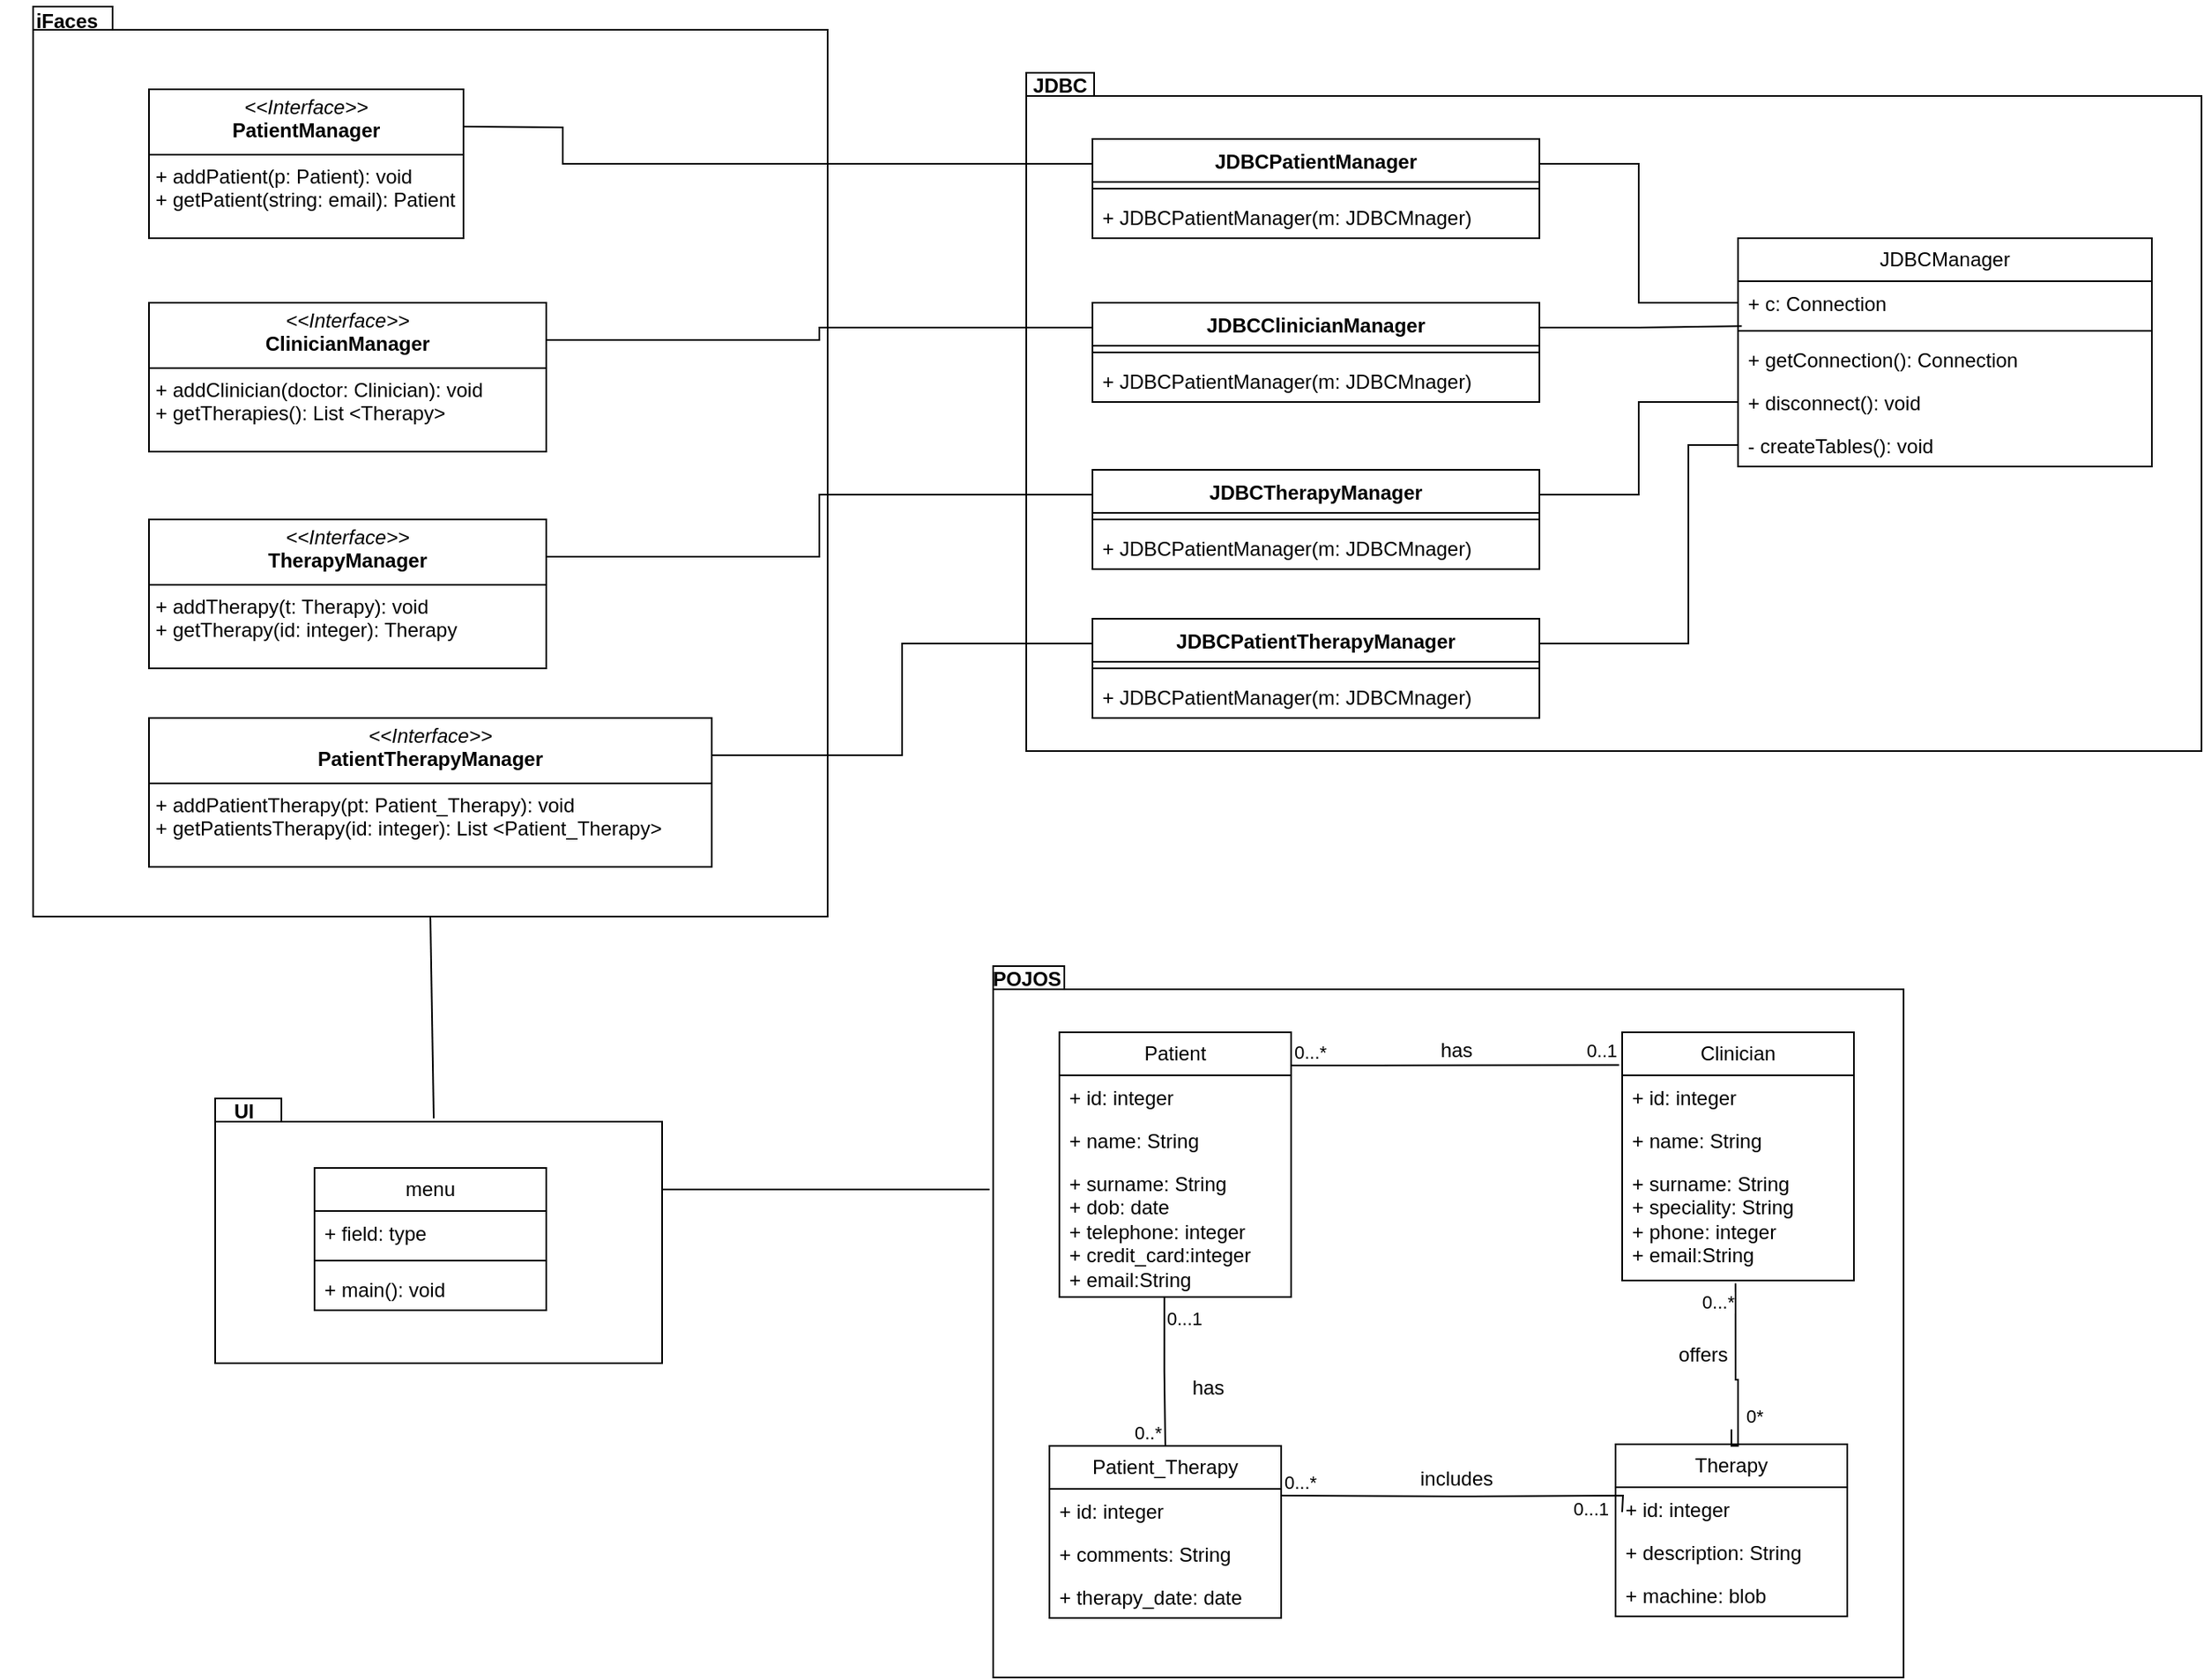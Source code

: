 <mxfile version="26.1.0">
  <diagram name="Page-1" id="SkjP-rW-7nyKkkjzbMYa">
    <mxGraphModel dx="2307" dy="1902" grid="1" gridSize="10" guides="1" tooltips="1" connect="1" arrows="1" fold="1" page="1" pageScale="1" pageWidth="827" pageHeight="1169" math="0" shadow="0">
      <root>
        <mxCell id="0" />
        <mxCell id="1" parent="0" />
        <mxCell id="7-AQ3YgOqrzpZozeYhBY-88" value="" style="shape=folder;fontStyle=1;spacingTop=10;tabWidth=40;tabHeight=14;tabPosition=left;html=1;whiteSpace=wrap;" vertex="1" parent="1">
          <mxGeometry x="-430" y="80" width="270" height="160" as="geometry" />
        </mxCell>
        <mxCell id="7-AQ3YgOqrzpZozeYhBY-74" value="" style="shape=folder;fontStyle=1;spacingTop=10;tabWidth=40;tabHeight=14;tabPosition=left;html=1;whiteSpace=wrap;" vertex="1" parent="1">
          <mxGeometry x="-540" y="-580" width="480" height="550" as="geometry" />
        </mxCell>
        <mxCell id="7-AQ3YgOqrzpZozeYhBY-68" value="" style="shape=folder;fontStyle=1;spacingTop=10;tabWidth=40;tabHeight=14;tabPosition=left;html=1;whiteSpace=wrap;" vertex="1" parent="1">
          <mxGeometry x="60" y="-540" width="710" height="410" as="geometry" />
        </mxCell>
        <mxCell id="7-AQ3YgOqrzpZozeYhBY-40" value="" style="shape=folder;fontStyle=1;spacingTop=10;tabWidth=40;tabHeight=14;tabPosition=left;html=1;whiteSpace=wrap;" vertex="1" parent="1">
          <mxGeometry x="40" width="550" height="430" as="geometry" />
        </mxCell>
        <mxCell id="7-AQ3YgOqrzpZozeYhBY-1" value="Patient" style="swimlane;fontStyle=0;childLayout=stackLayout;horizontal=1;startSize=26;fillColor=none;horizontalStack=0;resizeParent=1;resizeParentMax=0;resizeLast=0;collapsible=1;marginBottom=0;whiteSpace=wrap;html=1;" vertex="1" parent="1">
          <mxGeometry x="80" y="40" width="140" height="160" as="geometry" />
        </mxCell>
        <mxCell id="7-AQ3YgOqrzpZozeYhBY-2" value="+ id: integer" style="text;strokeColor=none;fillColor=none;align=left;verticalAlign=top;spacingLeft=4;spacingRight=4;overflow=hidden;rotatable=0;points=[[0,0.5],[1,0.5]];portConstraint=eastwest;whiteSpace=wrap;html=1;" vertex="1" parent="7-AQ3YgOqrzpZozeYhBY-1">
          <mxGeometry y="26" width="140" height="26" as="geometry" />
        </mxCell>
        <mxCell id="7-AQ3YgOqrzpZozeYhBY-3" value="+ name: String" style="text;strokeColor=none;fillColor=none;align=left;verticalAlign=top;spacingLeft=4;spacingRight=4;overflow=hidden;rotatable=0;points=[[0,0.5],[1,0.5]];portConstraint=eastwest;whiteSpace=wrap;html=1;" vertex="1" parent="7-AQ3YgOqrzpZozeYhBY-1">
          <mxGeometry y="52" width="140" height="26" as="geometry" />
        </mxCell>
        <mxCell id="7-AQ3YgOqrzpZozeYhBY-4" value="&lt;div&gt;+ surname: String&lt;/div&gt;&lt;div&gt;+ dob: date&lt;/div&gt;&lt;div&gt;+ telephone: integer&lt;/div&gt;&lt;div&gt;+ credit_card:integer&lt;/div&gt;&lt;div&gt;+ email:String&lt;/div&gt;&lt;div&gt;&lt;br&gt;&lt;/div&gt;" style="text;strokeColor=none;fillColor=none;align=left;verticalAlign=top;spacingLeft=4;spacingRight=4;overflow=hidden;rotatable=0;points=[[0,0.5],[1,0.5]];portConstraint=eastwest;whiteSpace=wrap;html=1;" vertex="1" parent="7-AQ3YgOqrzpZozeYhBY-1">
          <mxGeometry y="78" width="140" height="82" as="geometry" />
        </mxCell>
        <mxCell id="7-AQ3YgOqrzpZozeYhBY-5" value="Clinician" style="swimlane;fontStyle=0;childLayout=stackLayout;horizontal=1;startSize=26;fillColor=none;horizontalStack=0;resizeParent=1;resizeParentMax=0;resizeLast=0;collapsible=1;marginBottom=0;whiteSpace=wrap;html=1;" vertex="1" parent="1">
          <mxGeometry x="420" y="40" width="140" height="150" as="geometry" />
        </mxCell>
        <mxCell id="7-AQ3YgOqrzpZozeYhBY-6" value="+ id: integer" style="text;strokeColor=none;fillColor=none;align=left;verticalAlign=top;spacingLeft=4;spacingRight=4;overflow=hidden;rotatable=0;points=[[0,0.5],[1,0.5]];portConstraint=eastwest;whiteSpace=wrap;html=1;" vertex="1" parent="7-AQ3YgOqrzpZozeYhBY-5">
          <mxGeometry y="26" width="140" height="26" as="geometry" />
        </mxCell>
        <mxCell id="7-AQ3YgOqrzpZozeYhBY-7" value="+ name: String" style="text;strokeColor=none;fillColor=none;align=left;verticalAlign=top;spacingLeft=4;spacingRight=4;overflow=hidden;rotatable=0;points=[[0,0.5],[1,0.5]];portConstraint=eastwest;whiteSpace=wrap;html=1;" vertex="1" parent="7-AQ3YgOqrzpZozeYhBY-5">
          <mxGeometry y="52" width="140" height="26" as="geometry" />
        </mxCell>
        <mxCell id="7-AQ3YgOqrzpZozeYhBY-8" value="&lt;div&gt;+ surname: String&lt;/div&gt;&lt;div&gt;+ speciality: String&lt;/div&gt;&lt;div&gt;+ phone: integer&lt;/div&gt;&lt;div&gt;+ email:String&lt;/div&gt;&lt;div&gt;&lt;br&gt;&lt;/div&gt;" style="text;strokeColor=none;fillColor=none;align=left;verticalAlign=top;spacingLeft=4;spacingRight=4;overflow=hidden;rotatable=0;points=[[0,0.5],[1,0.5]];portConstraint=eastwest;whiteSpace=wrap;html=1;" vertex="1" parent="7-AQ3YgOqrzpZozeYhBY-5">
          <mxGeometry y="78" width="140" height="72" as="geometry" />
        </mxCell>
        <mxCell id="7-AQ3YgOqrzpZozeYhBY-9" value="" style="endArrow=none;html=1;edgeStyle=orthogonalEdgeStyle;rounded=0;entryX=-0.013;entryY=-0.238;entryDx=0;entryDy=0;entryPerimeter=0;" edge="1" parent="1" target="7-AQ3YgOqrzpZozeYhBY-6">
          <mxGeometry relative="1" as="geometry">
            <mxPoint x="220" y="60" as="sourcePoint" />
            <mxPoint x="380" y="60" as="targetPoint" />
            <Array as="points">
              <mxPoint x="270" y="60" />
              <mxPoint x="270" y="60" />
            </Array>
          </mxGeometry>
        </mxCell>
        <mxCell id="7-AQ3YgOqrzpZozeYhBY-10" value="0...*" style="edgeLabel;resizable=0;html=1;align=left;verticalAlign=bottom;" connectable="0" vertex="1" parent="7-AQ3YgOqrzpZozeYhBY-9">
          <mxGeometry x="-1" relative="1" as="geometry" />
        </mxCell>
        <mxCell id="7-AQ3YgOqrzpZozeYhBY-11" value="0..1" style="edgeLabel;resizable=0;html=1;align=right;verticalAlign=bottom;" connectable="0" vertex="1" parent="7-AQ3YgOqrzpZozeYhBY-9">
          <mxGeometry x="1" relative="1" as="geometry" />
        </mxCell>
        <mxCell id="7-AQ3YgOqrzpZozeYhBY-12" value="has" style="text;html=1;align=center;verticalAlign=middle;whiteSpace=wrap;rounded=0;" vertex="1" parent="1">
          <mxGeometry x="290" y="36" width="60" height="30" as="geometry" />
        </mxCell>
        <mxCell id="7-AQ3YgOqrzpZozeYhBY-17" value="Therapy" style="swimlane;fontStyle=0;childLayout=stackLayout;horizontal=1;startSize=26;fillColor=none;horizontalStack=0;resizeParent=1;resizeParentMax=0;resizeLast=0;collapsible=1;marginBottom=0;whiteSpace=wrap;html=1;" vertex="1" parent="1">
          <mxGeometry x="416" y="289" width="140" height="104" as="geometry" />
        </mxCell>
        <mxCell id="7-AQ3YgOqrzpZozeYhBY-18" value="+ id: integer" style="text;strokeColor=none;fillColor=none;align=left;verticalAlign=top;spacingLeft=4;spacingRight=4;overflow=hidden;rotatable=0;points=[[0,0.5],[1,0.5]];portConstraint=eastwest;whiteSpace=wrap;html=1;" vertex="1" parent="7-AQ3YgOqrzpZozeYhBY-17">
          <mxGeometry y="26" width="140" height="26" as="geometry" />
        </mxCell>
        <mxCell id="7-AQ3YgOqrzpZozeYhBY-19" value="+ description: String" style="text;strokeColor=none;fillColor=none;align=left;verticalAlign=top;spacingLeft=4;spacingRight=4;overflow=hidden;rotatable=0;points=[[0,0.5],[1,0.5]];portConstraint=eastwest;whiteSpace=wrap;html=1;" vertex="1" parent="7-AQ3YgOqrzpZozeYhBY-17">
          <mxGeometry y="52" width="140" height="26" as="geometry" />
        </mxCell>
        <mxCell id="7-AQ3YgOqrzpZozeYhBY-20" value="+ machine: blob" style="text;strokeColor=none;fillColor=none;align=left;verticalAlign=top;spacingLeft=4;spacingRight=4;overflow=hidden;rotatable=0;points=[[0,0.5],[1,0.5]];portConstraint=eastwest;whiteSpace=wrap;html=1;" vertex="1" parent="7-AQ3YgOqrzpZozeYhBY-17">
          <mxGeometry y="78" width="140" height="26" as="geometry" />
        </mxCell>
        <mxCell id="7-AQ3YgOqrzpZozeYhBY-21" value="" style="endArrow=none;html=1;edgeStyle=orthogonalEdgeStyle;rounded=0;entryX=0.489;entryY=1.025;entryDx=0;entryDy=0;entryPerimeter=0;exitX=0.5;exitY=0;exitDx=0;exitDy=0;" edge="1" parent="1">
          <mxGeometry relative="1" as="geometry">
            <mxPoint x="486" y="280" as="sourcePoint" />
            <mxPoint x="488.46" y="191.8" as="targetPoint" />
            <Array as="points">
              <mxPoint x="486" y="290" />
              <mxPoint x="490" y="290" />
              <mxPoint x="490" y="250" />
              <mxPoint x="489" y="250" />
            </Array>
          </mxGeometry>
        </mxCell>
        <mxCell id="7-AQ3YgOqrzpZozeYhBY-22" value="0*" style="edgeLabel;resizable=0;html=1;align=left;verticalAlign=bottom;" connectable="0" vertex="1" parent="7-AQ3YgOqrzpZozeYhBY-21">
          <mxGeometry x="-1" relative="1" as="geometry">
            <mxPoint x="7" as="offset" />
          </mxGeometry>
        </mxCell>
        <mxCell id="7-AQ3YgOqrzpZozeYhBY-23" value="0...*" style="edgeLabel;resizable=0;html=1;align=right;verticalAlign=bottom;" connectable="0" vertex="1" parent="7-AQ3YgOqrzpZozeYhBY-21">
          <mxGeometry x="1" relative="1" as="geometry">
            <mxPoint y="19" as="offset" />
          </mxGeometry>
        </mxCell>
        <mxCell id="7-AQ3YgOqrzpZozeYhBY-24" value="" style="endArrow=none;html=1;edgeStyle=orthogonalEdgeStyle;rounded=0;exitX=0.453;exitY=1.002;exitDx=0;exitDy=0;exitPerimeter=0;entryX=0.5;entryY=0;entryDx=0;entryDy=0;" edge="1" parent="1" source="7-AQ3YgOqrzpZozeYhBY-4" target="7-AQ3YgOqrzpZozeYhBY-27">
          <mxGeometry relative="1" as="geometry">
            <mxPoint x="210" y="230" as="sourcePoint" />
            <mxPoint x="370" y="230" as="targetPoint" />
          </mxGeometry>
        </mxCell>
        <mxCell id="7-AQ3YgOqrzpZozeYhBY-25" value="0...1" style="edgeLabel;resizable=0;html=1;align=left;verticalAlign=bottom;" connectable="0" vertex="1" parent="7-AQ3YgOqrzpZozeYhBY-24">
          <mxGeometry x="-1" relative="1" as="geometry">
            <mxPoint y="21" as="offset" />
          </mxGeometry>
        </mxCell>
        <mxCell id="7-AQ3YgOqrzpZozeYhBY-26" value="0..*" style="edgeLabel;resizable=0;html=1;align=right;verticalAlign=bottom;" connectable="0" vertex="1" parent="7-AQ3YgOqrzpZozeYhBY-24">
          <mxGeometry x="1" relative="1" as="geometry">
            <mxPoint x="-2" as="offset" />
          </mxGeometry>
        </mxCell>
        <mxCell id="7-AQ3YgOqrzpZozeYhBY-27" value="Patient_Therapy" style="swimlane;fontStyle=0;childLayout=stackLayout;horizontal=1;startSize=26;fillColor=none;horizontalStack=0;resizeParent=1;resizeParentMax=0;resizeLast=0;collapsible=1;marginBottom=0;whiteSpace=wrap;html=1;" vertex="1" parent="1">
          <mxGeometry x="74" y="290" width="140" height="104" as="geometry" />
        </mxCell>
        <mxCell id="7-AQ3YgOqrzpZozeYhBY-28" value="+ id: integer" style="text;strokeColor=none;fillColor=none;align=left;verticalAlign=top;spacingLeft=4;spacingRight=4;overflow=hidden;rotatable=0;points=[[0,0.5],[1,0.5]];portConstraint=eastwest;whiteSpace=wrap;html=1;" vertex="1" parent="7-AQ3YgOqrzpZozeYhBY-27">
          <mxGeometry y="26" width="140" height="26" as="geometry" />
        </mxCell>
        <mxCell id="7-AQ3YgOqrzpZozeYhBY-29" value="+ comments: String" style="text;strokeColor=none;fillColor=none;align=left;verticalAlign=top;spacingLeft=4;spacingRight=4;overflow=hidden;rotatable=0;points=[[0,0.5],[1,0.5]];portConstraint=eastwest;whiteSpace=wrap;html=1;" vertex="1" parent="7-AQ3YgOqrzpZozeYhBY-27">
          <mxGeometry y="52" width="140" height="26" as="geometry" />
        </mxCell>
        <mxCell id="7-AQ3YgOqrzpZozeYhBY-30" value="+ therapy_date: date" style="text;strokeColor=none;fillColor=none;align=left;verticalAlign=top;spacingLeft=4;spacingRight=4;overflow=hidden;rotatable=0;points=[[0,0.5],[1,0.5]];portConstraint=eastwest;whiteSpace=wrap;html=1;" vertex="1" parent="7-AQ3YgOqrzpZozeYhBY-27">
          <mxGeometry y="78" width="140" height="26" as="geometry" />
        </mxCell>
        <mxCell id="7-AQ3YgOqrzpZozeYhBY-31" value="" style="endArrow=none;html=1;edgeStyle=orthogonalEdgeStyle;rounded=0;" edge="1" parent="1">
          <mxGeometry relative="1" as="geometry">
            <mxPoint x="214" y="320" as="sourcePoint" />
            <mxPoint x="420" y="330" as="targetPoint" />
          </mxGeometry>
        </mxCell>
        <mxCell id="7-AQ3YgOqrzpZozeYhBY-32" value="0...*" style="edgeLabel;resizable=0;html=1;align=left;verticalAlign=bottom;" connectable="0" vertex="1" parent="7-AQ3YgOqrzpZozeYhBY-31">
          <mxGeometry x="-1" relative="1" as="geometry" />
        </mxCell>
        <mxCell id="7-AQ3YgOqrzpZozeYhBY-33" value="0...1" style="edgeLabel;resizable=0;html=1;align=right;verticalAlign=bottom;" connectable="0" vertex="1" parent="7-AQ3YgOqrzpZozeYhBY-31">
          <mxGeometry x="1" relative="1" as="geometry">
            <mxPoint x="-8" y="7" as="offset" />
          </mxGeometry>
        </mxCell>
        <mxCell id="7-AQ3YgOqrzpZozeYhBY-34" value="offers" style="text;html=1;align=center;verticalAlign=middle;whiteSpace=wrap;rounded=0;" vertex="1" parent="1">
          <mxGeometry x="439" y="220" width="60" height="30" as="geometry" />
        </mxCell>
        <mxCell id="7-AQ3YgOqrzpZozeYhBY-35" value="has" style="text;html=1;align=center;verticalAlign=middle;whiteSpace=wrap;rounded=0;" vertex="1" parent="1">
          <mxGeometry x="140" y="240" width="60" height="30" as="geometry" />
        </mxCell>
        <mxCell id="7-AQ3YgOqrzpZozeYhBY-36" value="includes" style="text;html=1;align=center;verticalAlign=middle;whiteSpace=wrap;rounded=0;" vertex="1" parent="1">
          <mxGeometry x="290" y="295" width="60" height="30" as="geometry" />
        </mxCell>
        <mxCell id="7-AQ3YgOqrzpZozeYhBY-41" value="POJOS" style="text;align=center;fontStyle=1;verticalAlign=middle;spacingLeft=3;spacingRight=3;strokeColor=none;rotatable=0;points=[[0,0.5],[1,0.5]];portConstraint=eastwest;html=1;" vertex="1" parent="1">
          <mxGeometry x="20" y="-5" width="80" height="26" as="geometry" />
        </mxCell>
        <mxCell id="7-AQ3YgOqrzpZozeYhBY-42" value="JDBCManager" style="swimlane;fontStyle=0;childLayout=stackLayout;horizontal=1;startSize=26;fillColor=none;horizontalStack=0;resizeParent=1;resizeParentMax=0;resizeLast=0;collapsible=1;marginBottom=0;whiteSpace=wrap;html=1;" vertex="1" parent="1">
          <mxGeometry x="490" y="-440" width="250" height="138" as="geometry" />
        </mxCell>
        <mxCell id="7-AQ3YgOqrzpZozeYhBY-43" value="+ c: Connection" style="text;strokeColor=none;fillColor=none;align=left;verticalAlign=top;spacingLeft=4;spacingRight=4;overflow=hidden;rotatable=0;points=[[0,0.5],[1,0.5]];portConstraint=eastwest;whiteSpace=wrap;html=1;" vertex="1" parent="7-AQ3YgOqrzpZozeYhBY-42">
          <mxGeometry y="26" width="250" height="26" as="geometry" />
        </mxCell>
        <mxCell id="7-AQ3YgOqrzpZozeYhBY-46" value="" style="line;strokeWidth=1;fillColor=none;align=left;verticalAlign=middle;spacingTop=-1;spacingLeft=3;spacingRight=3;rotatable=0;labelPosition=right;points=[];portConstraint=eastwest;strokeColor=inherit;" vertex="1" parent="7-AQ3YgOqrzpZozeYhBY-42">
          <mxGeometry y="52" width="250" height="8" as="geometry" />
        </mxCell>
        <mxCell id="7-AQ3YgOqrzpZozeYhBY-44" value="+ getConnection(): Connection" style="text;strokeColor=none;fillColor=none;align=left;verticalAlign=top;spacingLeft=4;spacingRight=4;overflow=hidden;rotatable=0;points=[[0,0.5],[1,0.5]];portConstraint=eastwest;whiteSpace=wrap;html=1;" vertex="1" parent="7-AQ3YgOqrzpZozeYhBY-42">
          <mxGeometry y="60" width="250" height="26" as="geometry" />
        </mxCell>
        <mxCell id="7-AQ3YgOqrzpZozeYhBY-47" value="+ disconnect(): void" style="text;strokeColor=none;fillColor=none;align=left;verticalAlign=top;spacingLeft=4;spacingRight=4;overflow=hidden;rotatable=0;points=[[0,0.5],[1,0.5]];portConstraint=eastwest;whiteSpace=wrap;html=1;" vertex="1" parent="7-AQ3YgOqrzpZozeYhBY-42">
          <mxGeometry y="86" width="250" height="26" as="geometry" />
        </mxCell>
        <mxCell id="7-AQ3YgOqrzpZozeYhBY-45" value="- createTables(): void" style="text;strokeColor=none;fillColor=none;align=left;verticalAlign=top;spacingLeft=4;spacingRight=4;overflow=hidden;rotatable=0;points=[[0,0.5],[1,0.5]];portConstraint=eastwest;whiteSpace=wrap;html=1;" vertex="1" parent="7-AQ3YgOqrzpZozeYhBY-42">
          <mxGeometry y="112" width="250" height="26" as="geometry" />
        </mxCell>
        <mxCell id="7-AQ3YgOqrzpZozeYhBY-48" value="JDBCPatientManager" style="swimlane;fontStyle=1;align=center;verticalAlign=top;childLayout=stackLayout;horizontal=1;startSize=26;horizontalStack=0;resizeParent=1;resizeParentMax=0;resizeLast=0;collapsible=1;marginBottom=0;whiteSpace=wrap;html=1;" vertex="1" parent="1">
          <mxGeometry x="100" y="-500" width="270" height="60" as="geometry" />
        </mxCell>
        <mxCell id="7-AQ3YgOqrzpZozeYhBY-50" value="" style="line;strokeWidth=1;fillColor=none;align=left;verticalAlign=middle;spacingTop=-1;spacingLeft=3;spacingRight=3;rotatable=0;labelPosition=right;points=[];portConstraint=eastwest;strokeColor=inherit;" vertex="1" parent="7-AQ3YgOqrzpZozeYhBY-48">
          <mxGeometry y="26" width="270" height="8" as="geometry" />
        </mxCell>
        <mxCell id="7-AQ3YgOqrzpZozeYhBY-51" value="+ JDBCPatientManager(m: JDBCMnager)" style="text;strokeColor=none;fillColor=none;align=left;verticalAlign=top;spacingLeft=4;spacingRight=4;overflow=hidden;rotatable=0;points=[[0,0.5],[1,0.5]];portConstraint=eastwest;whiteSpace=wrap;html=1;" vertex="1" parent="7-AQ3YgOqrzpZozeYhBY-48">
          <mxGeometry y="34" width="270" height="26" as="geometry" />
        </mxCell>
        <mxCell id="7-AQ3YgOqrzpZozeYhBY-52" value="JDBCClinicianManager" style="swimlane;fontStyle=1;align=center;verticalAlign=top;childLayout=stackLayout;horizontal=1;startSize=26;horizontalStack=0;resizeParent=1;resizeParentMax=0;resizeLast=0;collapsible=1;marginBottom=0;whiteSpace=wrap;html=1;" vertex="1" parent="1">
          <mxGeometry x="100" y="-401" width="270" height="60" as="geometry" />
        </mxCell>
        <mxCell id="7-AQ3YgOqrzpZozeYhBY-53" value="" style="line;strokeWidth=1;fillColor=none;align=left;verticalAlign=middle;spacingTop=-1;spacingLeft=3;spacingRight=3;rotatable=0;labelPosition=right;points=[];portConstraint=eastwest;strokeColor=inherit;" vertex="1" parent="7-AQ3YgOqrzpZozeYhBY-52">
          <mxGeometry y="26" width="270" height="8" as="geometry" />
        </mxCell>
        <mxCell id="7-AQ3YgOqrzpZozeYhBY-54" value="+ JDBCPatientManager(m: JDBCMnager)" style="text;strokeColor=none;fillColor=none;align=left;verticalAlign=top;spacingLeft=4;spacingRight=4;overflow=hidden;rotatable=0;points=[[0,0.5],[1,0.5]];portConstraint=eastwest;whiteSpace=wrap;html=1;" vertex="1" parent="7-AQ3YgOqrzpZozeYhBY-52">
          <mxGeometry y="34" width="270" height="26" as="geometry" />
        </mxCell>
        <mxCell id="7-AQ3YgOqrzpZozeYhBY-66" style="edgeStyle=orthogonalEdgeStyle;rounded=0;orthogonalLoop=1;jettySize=auto;html=1;exitX=1;exitY=0.25;exitDx=0;exitDy=0;entryX=0;entryY=0.5;entryDx=0;entryDy=0;endArrow=none;startFill=0;" edge="1" parent="1" source="7-AQ3YgOqrzpZozeYhBY-55" target="7-AQ3YgOqrzpZozeYhBY-47">
          <mxGeometry relative="1" as="geometry" />
        </mxCell>
        <mxCell id="7-AQ3YgOqrzpZozeYhBY-55" value="JDBCTherapyManager" style="swimlane;fontStyle=1;align=center;verticalAlign=top;childLayout=stackLayout;horizontal=1;startSize=26;horizontalStack=0;resizeParent=1;resizeParentMax=0;resizeLast=0;collapsible=1;marginBottom=0;whiteSpace=wrap;html=1;" vertex="1" parent="1">
          <mxGeometry x="100" y="-300" width="270" height="60" as="geometry" />
        </mxCell>
        <mxCell id="7-AQ3YgOqrzpZozeYhBY-56" value="" style="line;strokeWidth=1;fillColor=none;align=left;verticalAlign=middle;spacingTop=-1;spacingLeft=3;spacingRight=3;rotatable=0;labelPosition=right;points=[];portConstraint=eastwest;strokeColor=inherit;" vertex="1" parent="7-AQ3YgOqrzpZozeYhBY-55">
          <mxGeometry y="26" width="270" height="8" as="geometry" />
        </mxCell>
        <mxCell id="7-AQ3YgOqrzpZozeYhBY-57" value="+ JDBCPatientManager(m: JDBCMnager)" style="text;strokeColor=none;fillColor=none;align=left;verticalAlign=top;spacingLeft=4;spacingRight=4;overflow=hidden;rotatable=0;points=[[0,0.5],[1,0.5]];portConstraint=eastwest;whiteSpace=wrap;html=1;" vertex="1" parent="7-AQ3YgOqrzpZozeYhBY-55">
          <mxGeometry y="34" width="270" height="26" as="geometry" />
        </mxCell>
        <mxCell id="7-AQ3YgOqrzpZozeYhBY-67" style="edgeStyle=orthogonalEdgeStyle;rounded=0;orthogonalLoop=1;jettySize=auto;html=1;entryX=0;entryY=0.5;entryDx=0;entryDy=0;endArrow=none;startFill=0;" edge="1" parent="1">
          <mxGeometry relative="1" as="geometry">
            <mxPoint x="370" y="-195" as="sourcePoint" />
            <mxPoint x="490.0" y="-315.0" as="targetPoint" />
            <Array as="points">
              <mxPoint x="460" y="-195" />
              <mxPoint x="460" y="-315" />
            </Array>
          </mxGeometry>
        </mxCell>
        <mxCell id="7-AQ3YgOqrzpZozeYhBY-61" value="JDBCPatientTherapyManager" style="swimlane;fontStyle=1;align=center;verticalAlign=top;childLayout=stackLayout;horizontal=1;startSize=26;horizontalStack=0;resizeParent=1;resizeParentMax=0;resizeLast=0;collapsible=1;marginBottom=0;whiteSpace=wrap;html=1;" vertex="1" parent="1">
          <mxGeometry x="100" y="-210" width="270" height="60" as="geometry" />
        </mxCell>
        <mxCell id="7-AQ3YgOqrzpZozeYhBY-62" value="" style="line;strokeWidth=1;fillColor=none;align=left;verticalAlign=middle;spacingTop=-1;spacingLeft=3;spacingRight=3;rotatable=0;labelPosition=right;points=[];portConstraint=eastwest;strokeColor=inherit;" vertex="1" parent="7-AQ3YgOqrzpZozeYhBY-61">
          <mxGeometry y="26" width="270" height="8" as="geometry" />
        </mxCell>
        <mxCell id="7-AQ3YgOqrzpZozeYhBY-63" value="+ JDBCPatientManager(m: JDBCMnager)" style="text;strokeColor=none;fillColor=none;align=left;verticalAlign=top;spacingLeft=4;spacingRight=4;overflow=hidden;rotatable=0;points=[[0,0.5],[1,0.5]];portConstraint=eastwest;whiteSpace=wrap;html=1;" vertex="1" parent="7-AQ3YgOqrzpZozeYhBY-61">
          <mxGeometry y="34" width="270" height="26" as="geometry" />
        </mxCell>
        <mxCell id="7-AQ3YgOqrzpZozeYhBY-64" value="" style="endArrow=none;html=1;rounded=0;entryX=0;entryY=0.5;entryDx=0;entryDy=0;exitX=1;exitY=0.25;exitDx=0;exitDy=0;" edge="1" parent="1" source="7-AQ3YgOqrzpZozeYhBY-48" target="7-AQ3YgOqrzpZozeYhBY-43">
          <mxGeometry width="50" height="50" relative="1" as="geometry">
            <mxPoint x="330" y="-320" as="sourcePoint" />
            <mxPoint x="380" y="-370" as="targetPoint" />
            <Array as="points">
              <mxPoint x="430" y="-485" />
              <mxPoint x="430" y="-401" />
            </Array>
          </mxGeometry>
        </mxCell>
        <mxCell id="7-AQ3YgOqrzpZozeYhBY-65" style="edgeStyle=orthogonalEdgeStyle;rounded=0;orthogonalLoop=1;jettySize=auto;html=1;exitX=1;exitY=0.25;exitDx=0;exitDy=0;entryX=0.009;entryY=-0.265;entryDx=0;entryDy=0;entryPerimeter=0;endArrow=none;startFill=0;" edge="1" parent="1" source="7-AQ3YgOqrzpZozeYhBY-52" target="7-AQ3YgOqrzpZozeYhBY-44">
          <mxGeometry relative="1" as="geometry" />
        </mxCell>
        <mxCell id="7-AQ3YgOqrzpZozeYhBY-69" value="JDBC" style="text;align=center;fontStyle=1;verticalAlign=middle;spacingLeft=3;spacingRight=3;strokeColor=none;rotatable=0;points=[[0,0.5],[1,0.5]];portConstraint=eastwest;html=1;" vertex="1" parent="1">
          <mxGeometry x="40" y="-545" width="80" height="26" as="geometry" />
        </mxCell>
        <mxCell id="7-AQ3YgOqrzpZozeYhBY-70" value="&lt;p style=&quot;margin:0px;margin-top:4px;text-align:center;&quot;&gt;&lt;i&gt;&amp;lt;&amp;lt;Interface&amp;gt;&amp;gt;&lt;/i&gt;&lt;br&gt;&lt;b&gt;PatientManager&lt;/b&gt;&lt;/p&gt;&lt;hr size=&quot;1&quot; style=&quot;border-style:solid;&quot;&gt;&lt;p style=&quot;margin:0px;margin-left:4px;&quot;&gt;+ addPatient(p: Patient): void&lt;br&gt;+ getPatient(string: email): Patient&lt;/p&gt;" style="verticalAlign=top;align=left;overflow=fill;html=1;whiteSpace=wrap;" vertex="1" parent="1">
          <mxGeometry x="-470" y="-530" width="190" height="90" as="geometry" />
        </mxCell>
        <mxCell id="7-AQ3YgOqrzpZozeYhBY-77" style="edgeStyle=orthogonalEdgeStyle;rounded=0;orthogonalLoop=1;jettySize=auto;html=1;exitX=1;exitY=0.25;exitDx=0;exitDy=0;entryX=0;entryY=0.25;entryDx=0;entryDy=0;endArrow=none;startFill=0;" edge="1" parent="1" source="7-AQ3YgOqrzpZozeYhBY-71" target="7-AQ3YgOqrzpZozeYhBY-52">
          <mxGeometry relative="1" as="geometry" />
        </mxCell>
        <mxCell id="7-AQ3YgOqrzpZozeYhBY-71" value="&lt;p style=&quot;margin:0px;margin-top:4px;text-align:center;&quot;&gt;&lt;i&gt;&amp;lt;&amp;lt;Interface&amp;gt;&amp;gt;&lt;/i&gt;&lt;br&gt;&lt;b&gt;ClinicianManager&lt;/b&gt;&lt;/p&gt;&lt;hr size=&quot;1&quot; style=&quot;border-style:solid;&quot;&gt;&lt;p style=&quot;margin:0px;margin-left:4px;&quot;&gt;+ addClinician(doctor: Clinician): void&lt;br&gt;+ getTherapies(): List &amp;lt;Therapy&amp;gt;&lt;/p&gt;" style="verticalAlign=top;align=left;overflow=fill;html=1;whiteSpace=wrap;" vertex="1" parent="1">
          <mxGeometry x="-470" y="-401" width="240" height="90" as="geometry" />
        </mxCell>
        <mxCell id="7-AQ3YgOqrzpZozeYhBY-78" style="edgeStyle=orthogonalEdgeStyle;rounded=0;orthogonalLoop=1;jettySize=auto;html=1;exitX=1;exitY=0.25;exitDx=0;exitDy=0;entryX=0;entryY=0.25;entryDx=0;entryDy=0;endArrow=none;startFill=0;" edge="1" parent="1" source="7-AQ3YgOqrzpZozeYhBY-72" target="7-AQ3YgOqrzpZozeYhBY-55">
          <mxGeometry relative="1" as="geometry" />
        </mxCell>
        <mxCell id="7-AQ3YgOqrzpZozeYhBY-72" value="&lt;p style=&quot;margin:0px;margin-top:4px;text-align:center;&quot;&gt;&lt;i&gt;&amp;lt;&amp;lt;Interface&amp;gt;&amp;gt;&lt;/i&gt;&lt;br&gt;&lt;b&gt;TherapyManager&lt;/b&gt;&lt;/p&gt;&lt;hr size=&quot;1&quot; style=&quot;border-style:solid;&quot;&gt;&lt;p style=&quot;margin:0px;margin-left:4px;&quot;&gt;+ addTherapy(t: Therapy): void&lt;br&gt;+ getTherapy(id: integer): Therapy&lt;/p&gt;" style="verticalAlign=top;align=left;overflow=fill;html=1;whiteSpace=wrap;" vertex="1" parent="1">
          <mxGeometry x="-470" y="-270" width="240" height="90" as="geometry" />
        </mxCell>
        <mxCell id="7-AQ3YgOqrzpZozeYhBY-79" style="edgeStyle=orthogonalEdgeStyle;rounded=0;orthogonalLoop=1;jettySize=auto;html=1;exitX=1;exitY=0.25;exitDx=0;exitDy=0;entryX=0;entryY=0.25;entryDx=0;entryDy=0;endArrow=none;startFill=0;" edge="1" parent="1" source="7-AQ3YgOqrzpZozeYhBY-73" target="7-AQ3YgOqrzpZozeYhBY-61">
          <mxGeometry relative="1" as="geometry" />
        </mxCell>
        <mxCell id="7-AQ3YgOqrzpZozeYhBY-73" value="&lt;p style=&quot;margin:0px;margin-top:4px;text-align:center;&quot;&gt;&lt;i&gt;&amp;lt;&amp;lt;Interface&amp;gt;&amp;gt;&lt;/i&gt;&lt;br&gt;&lt;b&gt;PatientTherapyManager&lt;/b&gt;&lt;/p&gt;&lt;hr size=&quot;1&quot; style=&quot;border-style:solid;&quot;&gt;&lt;p style=&quot;margin:0px;margin-left:4px;&quot;&gt;+ addPatientTherapy(pt: Patient_Therapy): void&lt;br&gt;+ getPatientsTherapy(id: integer): List &amp;lt;Patient_Therapy&amp;gt;&lt;/p&gt;" style="verticalAlign=top;align=left;overflow=fill;html=1;whiteSpace=wrap;" vertex="1" parent="1">
          <mxGeometry x="-470" y="-150" width="340" height="90" as="geometry" />
        </mxCell>
        <mxCell id="7-AQ3YgOqrzpZozeYhBY-75" value="iFaces" style="text;align=center;fontStyle=1;verticalAlign=middle;spacingLeft=3;spacingRight=3;strokeColor=none;rotatable=0;points=[[0,0.5],[1,0.5]];portConstraint=eastwest;html=1;" vertex="1" parent="1">
          <mxGeometry x="-560" y="-584" width="80" height="26" as="geometry" />
        </mxCell>
        <mxCell id="7-AQ3YgOqrzpZozeYhBY-76" value="" style="endArrow=none;html=1;rounded=0;exitX=1;exitY=0.25;exitDx=0;exitDy=0;entryX=0;entryY=0.25;entryDx=0;entryDy=0;" edge="1" parent="1" source="7-AQ3YgOqrzpZozeYhBY-70" target="7-AQ3YgOqrzpZozeYhBY-48">
          <mxGeometry width="50" height="50" relative="1" as="geometry">
            <mxPoint x="-170" y="-370" as="sourcePoint" />
            <mxPoint x="-120" y="-420" as="targetPoint" />
            <Array as="points">
              <mxPoint x="-220" y="-507" />
              <mxPoint x="-220" y="-485" />
            </Array>
          </mxGeometry>
        </mxCell>
        <mxCell id="7-AQ3YgOqrzpZozeYhBY-80" value="menu" style="swimlane;fontStyle=0;childLayout=stackLayout;horizontal=1;startSize=26;fillColor=none;horizontalStack=0;resizeParent=1;resizeParentMax=0;resizeLast=0;collapsible=1;marginBottom=0;whiteSpace=wrap;html=1;" vertex="1" parent="1">
          <mxGeometry x="-370" y="122" width="140" height="86" as="geometry" />
        </mxCell>
        <mxCell id="7-AQ3YgOqrzpZozeYhBY-81" value="+ field: type" style="text;strokeColor=none;fillColor=none;align=left;verticalAlign=top;spacingLeft=4;spacingRight=4;overflow=hidden;rotatable=0;points=[[0,0.5],[1,0.5]];portConstraint=eastwest;whiteSpace=wrap;html=1;" vertex="1" parent="7-AQ3YgOqrzpZozeYhBY-80">
          <mxGeometry y="26" width="140" height="26" as="geometry" />
        </mxCell>
        <mxCell id="7-AQ3YgOqrzpZozeYhBY-85" value="" style="line;strokeWidth=1;fillColor=none;align=left;verticalAlign=middle;spacingTop=-1;spacingLeft=3;spacingRight=3;rotatable=0;labelPosition=right;points=[];portConstraint=eastwest;strokeColor=inherit;" vertex="1" parent="7-AQ3YgOqrzpZozeYhBY-80">
          <mxGeometry y="52" width="140" height="8" as="geometry" />
        </mxCell>
        <mxCell id="7-AQ3YgOqrzpZozeYhBY-82" value="+ main(): void" style="text;strokeColor=none;fillColor=none;align=left;verticalAlign=top;spacingLeft=4;spacingRight=4;overflow=hidden;rotatable=0;points=[[0,0.5],[1,0.5]];portConstraint=eastwest;whiteSpace=wrap;html=1;" vertex="1" parent="7-AQ3YgOqrzpZozeYhBY-80">
          <mxGeometry y="60" width="140" height="26" as="geometry" />
        </mxCell>
        <mxCell id="7-AQ3YgOqrzpZozeYhBY-86" value="" style="endArrow=none;html=1;rounded=0;entryX=0.5;entryY=1;entryDx=0;entryDy=0;entryPerimeter=0;exitX=0.489;exitY=0.075;exitDx=0;exitDy=0;exitPerimeter=0;" edge="1" parent="1" source="7-AQ3YgOqrzpZozeYhBY-88" target="7-AQ3YgOqrzpZozeYhBY-74">
          <mxGeometry width="50" height="50" relative="1" as="geometry">
            <mxPoint x="-170" y="130" as="sourcePoint" />
            <mxPoint x="-120" y="80" as="targetPoint" />
          </mxGeometry>
        </mxCell>
        <mxCell id="7-AQ3YgOqrzpZozeYhBY-87" value="" style="endArrow=none;html=1;rounded=0;entryX=-0.004;entryY=0.314;entryDx=0;entryDy=0;entryPerimeter=0;" edge="1" parent="1" target="7-AQ3YgOqrzpZozeYhBY-40">
          <mxGeometry width="50" height="50" relative="1" as="geometry">
            <mxPoint x="-160" y="135" as="sourcePoint" />
            <mxPoint x="-120" y="80" as="targetPoint" />
          </mxGeometry>
        </mxCell>
        <mxCell id="7-AQ3YgOqrzpZozeYhBY-89" value="UI" style="text;align=center;fontStyle=1;verticalAlign=middle;spacingLeft=3;spacingRight=3;strokeColor=none;rotatable=0;points=[[0,0.5],[1,0.5]];portConstraint=eastwest;html=1;" vertex="1" parent="1">
          <mxGeometry x="-453" y="75" width="80" height="26" as="geometry" />
        </mxCell>
      </root>
    </mxGraphModel>
  </diagram>
</mxfile>
